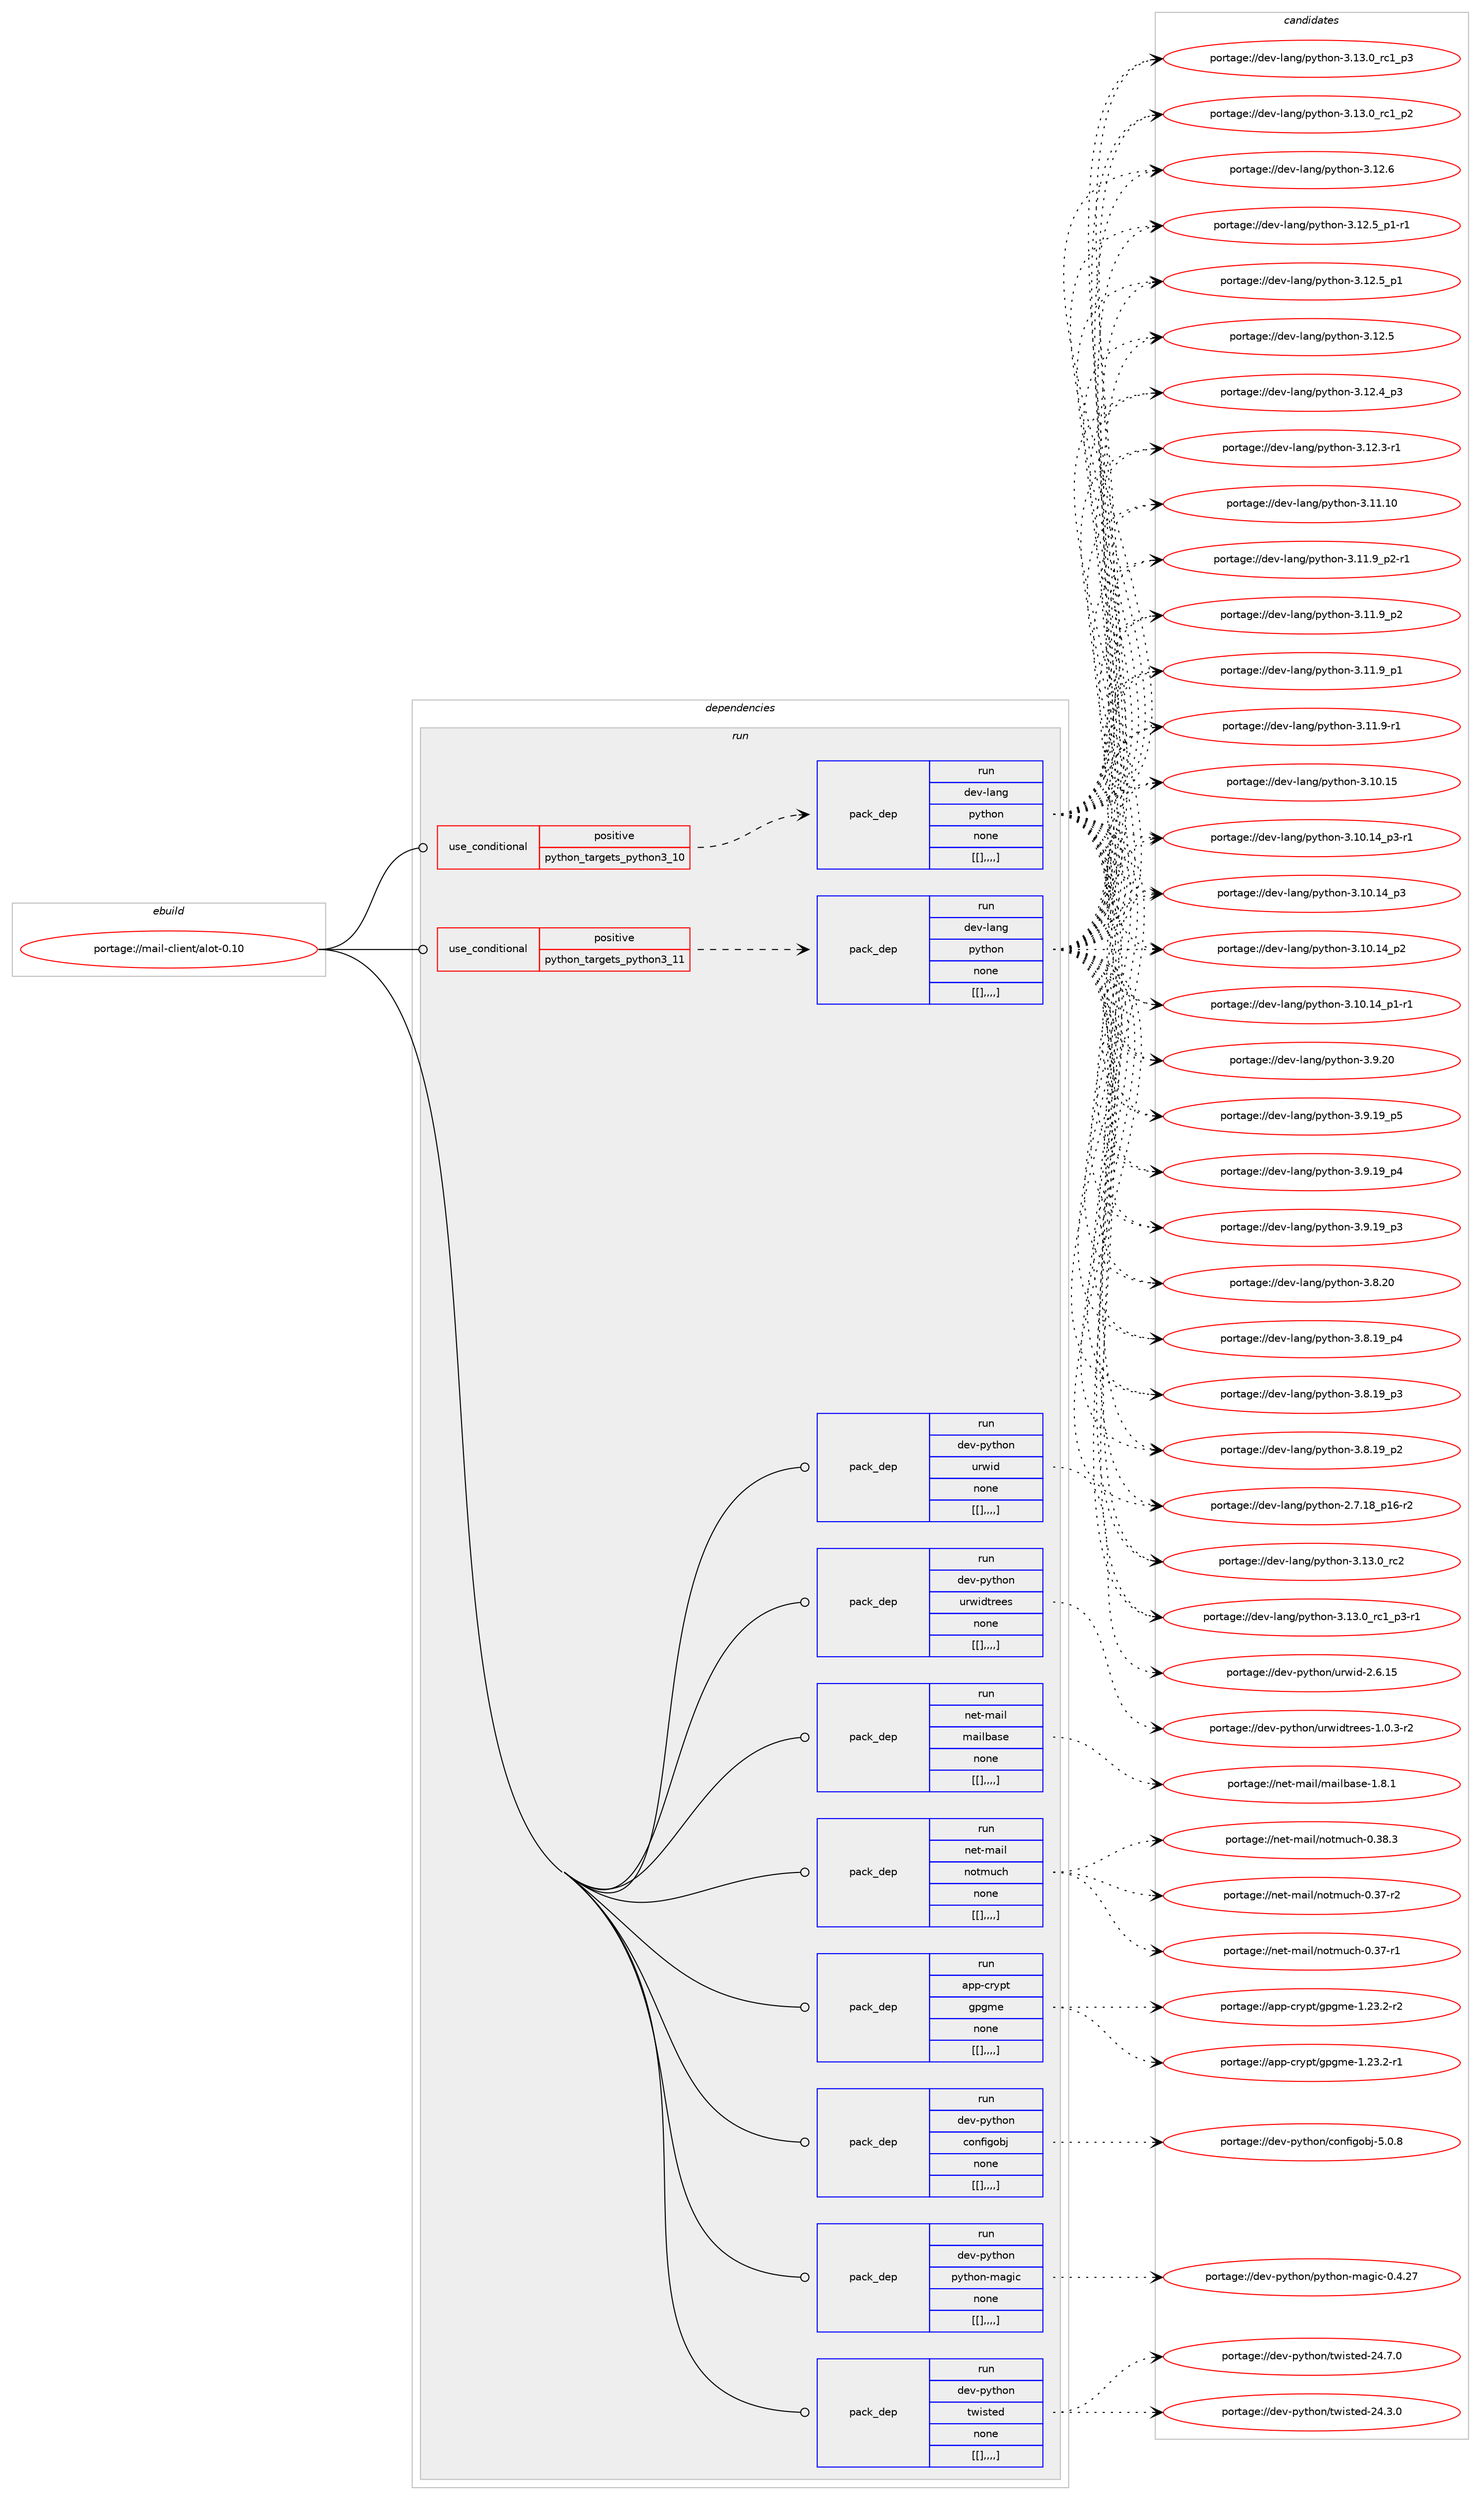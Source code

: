 digraph prolog {

# *************
# Graph options
# *************

newrank=true;
concentrate=true;
compound=true;
graph [rankdir=LR,fontname=Helvetica,fontsize=10,ranksep=1.5];#, ranksep=2.5, nodesep=0.2];
edge  [arrowhead=vee];
node  [fontname=Helvetica,fontsize=10];

# **********
# The ebuild
# **********

subgraph cluster_leftcol {
color=gray;
label=<<i>ebuild</i>>;
id [label="portage://mail-client/alot-0.10", color=red, width=4, href="../mail-client/alot-0.10.svg"];
}

# ****************
# The dependencies
# ****************

subgraph cluster_midcol {
color=gray;
label=<<i>dependencies</i>>;
subgraph cluster_compile {
fillcolor="#eeeeee";
style=filled;
label=<<i>compile</i>>;
}
subgraph cluster_compileandrun {
fillcolor="#eeeeee";
style=filled;
label=<<i>compile and run</i>>;
}
subgraph cluster_run {
fillcolor="#eeeeee";
style=filled;
label=<<i>run</i>>;
subgraph cond71459 {
dependency288537 [label=<<TABLE BORDER="0" CELLBORDER="1" CELLSPACING="0" CELLPADDING="4"><TR><TD ROWSPAN="3" CELLPADDING="10">use_conditional</TD></TR><TR><TD>positive</TD></TR><TR><TD>python_targets_python3_10</TD></TR></TABLE>>, shape=none, color=red];
subgraph pack214704 {
dependency288538 [label=<<TABLE BORDER="0" CELLBORDER="1" CELLSPACING="0" CELLPADDING="4" WIDTH="220"><TR><TD ROWSPAN="6" CELLPADDING="30">pack_dep</TD></TR><TR><TD WIDTH="110">run</TD></TR><TR><TD>dev-lang</TD></TR><TR><TD>python</TD></TR><TR><TD>none</TD></TR><TR><TD>[[],,,,]</TD></TR></TABLE>>, shape=none, color=blue];
}
dependency288537:e -> dependency288538:w [weight=20,style="dashed",arrowhead="vee"];
}
id:e -> dependency288537:w [weight=20,style="solid",arrowhead="odot"];
subgraph cond71460 {
dependency288539 [label=<<TABLE BORDER="0" CELLBORDER="1" CELLSPACING="0" CELLPADDING="4"><TR><TD ROWSPAN="3" CELLPADDING="10">use_conditional</TD></TR><TR><TD>positive</TD></TR><TR><TD>python_targets_python3_11</TD></TR></TABLE>>, shape=none, color=red];
subgraph pack214705 {
dependency288540 [label=<<TABLE BORDER="0" CELLBORDER="1" CELLSPACING="0" CELLPADDING="4" WIDTH="220"><TR><TD ROWSPAN="6" CELLPADDING="30">pack_dep</TD></TR><TR><TD WIDTH="110">run</TD></TR><TR><TD>dev-lang</TD></TR><TR><TD>python</TD></TR><TR><TD>none</TD></TR><TR><TD>[[],,,,]</TD></TR></TABLE>>, shape=none, color=blue];
}
dependency288539:e -> dependency288540:w [weight=20,style="dashed",arrowhead="vee"];
}
id:e -> dependency288539:w [weight=20,style="solid",arrowhead="odot"];
subgraph pack214706 {
dependency288541 [label=<<TABLE BORDER="0" CELLBORDER="1" CELLSPACING="0" CELLPADDING="4" WIDTH="220"><TR><TD ROWSPAN="6" CELLPADDING="30">pack_dep</TD></TR><TR><TD WIDTH="110">run</TD></TR><TR><TD>app-crypt</TD></TR><TR><TD>gpgme</TD></TR><TR><TD>none</TD></TR><TR><TD>[[],,,,]</TD></TR></TABLE>>, shape=none, color=blue];
}
id:e -> dependency288541:w [weight=20,style="solid",arrowhead="odot"];
subgraph pack214707 {
dependency288542 [label=<<TABLE BORDER="0" CELLBORDER="1" CELLSPACING="0" CELLPADDING="4" WIDTH="220"><TR><TD ROWSPAN="6" CELLPADDING="30">pack_dep</TD></TR><TR><TD WIDTH="110">run</TD></TR><TR><TD>dev-python</TD></TR><TR><TD>configobj</TD></TR><TR><TD>none</TD></TR><TR><TD>[[],,,,]</TD></TR></TABLE>>, shape=none, color=blue];
}
id:e -> dependency288542:w [weight=20,style="solid",arrowhead="odot"];
subgraph pack214708 {
dependency288543 [label=<<TABLE BORDER="0" CELLBORDER="1" CELLSPACING="0" CELLPADDING="4" WIDTH="220"><TR><TD ROWSPAN="6" CELLPADDING="30">pack_dep</TD></TR><TR><TD WIDTH="110">run</TD></TR><TR><TD>dev-python</TD></TR><TR><TD>python-magic</TD></TR><TR><TD>none</TD></TR><TR><TD>[[],,,,]</TD></TR></TABLE>>, shape=none, color=blue];
}
id:e -> dependency288543:w [weight=20,style="solid",arrowhead="odot"];
subgraph pack214709 {
dependency288544 [label=<<TABLE BORDER="0" CELLBORDER="1" CELLSPACING="0" CELLPADDING="4" WIDTH="220"><TR><TD ROWSPAN="6" CELLPADDING="30">pack_dep</TD></TR><TR><TD WIDTH="110">run</TD></TR><TR><TD>dev-python</TD></TR><TR><TD>twisted</TD></TR><TR><TD>none</TD></TR><TR><TD>[[],,,,]</TD></TR></TABLE>>, shape=none, color=blue];
}
id:e -> dependency288544:w [weight=20,style="solid",arrowhead="odot"];
subgraph pack214710 {
dependency288545 [label=<<TABLE BORDER="0" CELLBORDER="1" CELLSPACING="0" CELLPADDING="4" WIDTH="220"><TR><TD ROWSPAN="6" CELLPADDING="30">pack_dep</TD></TR><TR><TD WIDTH="110">run</TD></TR><TR><TD>dev-python</TD></TR><TR><TD>urwid</TD></TR><TR><TD>none</TD></TR><TR><TD>[[],,,,]</TD></TR></TABLE>>, shape=none, color=blue];
}
id:e -> dependency288545:w [weight=20,style="solid",arrowhead="odot"];
subgraph pack214711 {
dependency288546 [label=<<TABLE BORDER="0" CELLBORDER="1" CELLSPACING="0" CELLPADDING="4" WIDTH="220"><TR><TD ROWSPAN="6" CELLPADDING="30">pack_dep</TD></TR><TR><TD WIDTH="110">run</TD></TR><TR><TD>dev-python</TD></TR><TR><TD>urwidtrees</TD></TR><TR><TD>none</TD></TR><TR><TD>[[],,,,]</TD></TR></TABLE>>, shape=none, color=blue];
}
id:e -> dependency288546:w [weight=20,style="solid",arrowhead="odot"];
subgraph pack214712 {
dependency288547 [label=<<TABLE BORDER="0" CELLBORDER="1" CELLSPACING="0" CELLPADDING="4" WIDTH="220"><TR><TD ROWSPAN="6" CELLPADDING="30">pack_dep</TD></TR><TR><TD WIDTH="110">run</TD></TR><TR><TD>net-mail</TD></TR><TR><TD>mailbase</TD></TR><TR><TD>none</TD></TR><TR><TD>[[],,,,]</TD></TR></TABLE>>, shape=none, color=blue];
}
id:e -> dependency288547:w [weight=20,style="solid",arrowhead="odot"];
subgraph pack214713 {
dependency288548 [label=<<TABLE BORDER="0" CELLBORDER="1" CELLSPACING="0" CELLPADDING="4" WIDTH="220"><TR><TD ROWSPAN="6" CELLPADDING="30">pack_dep</TD></TR><TR><TD WIDTH="110">run</TD></TR><TR><TD>net-mail</TD></TR><TR><TD>notmuch</TD></TR><TR><TD>none</TD></TR><TR><TD>[[],,,,]</TD></TR></TABLE>>, shape=none, color=blue];
}
id:e -> dependency288548:w [weight=20,style="solid",arrowhead="odot"];
}
}

# **************
# The candidates
# **************

subgraph cluster_choices {
rank=same;
color=gray;
label=<<i>candidates</i>>;

subgraph choice214704 {
color=black;
nodesep=1;
choice10010111845108971101034711212111610411111045514649514648951149950 [label="portage://dev-lang/python-3.13.0_rc2", color=red, width=4,href="../dev-lang/python-3.13.0_rc2.svg"];
choice1001011184510897110103471121211161041111104551464951464895114994995112514511449 [label="portage://dev-lang/python-3.13.0_rc1_p3-r1", color=red, width=4,href="../dev-lang/python-3.13.0_rc1_p3-r1.svg"];
choice100101118451089711010347112121116104111110455146495146489511499499511251 [label="portage://dev-lang/python-3.13.0_rc1_p3", color=red, width=4,href="../dev-lang/python-3.13.0_rc1_p3.svg"];
choice100101118451089711010347112121116104111110455146495146489511499499511250 [label="portage://dev-lang/python-3.13.0_rc1_p2", color=red, width=4,href="../dev-lang/python-3.13.0_rc1_p2.svg"];
choice10010111845108971101034711212111610411111045514649504654 [label="portage://dev-lang/python-3.12.6", color=red, width=4,href="../dev-lang/python-3.12.6.svg"];
choice1001011184510897110103471121211161041111104551464950465395112494511449 [label="portage://dev-lang/python-3.12.5_p1-r1", color=red, width=4,href="../dev-lang/python-3.12.5_p1-r1.svg"];
choice100101118451089711010347112121116104111110455146495046539511249 [label="portage://dev-lang/python-3.12.5_p1", color=red, width=4,href="../dev-lang/python-3.12.5_p1.svg"];
choice10010111845108971101034711212111610411111045514649504653 [label="portage://dev-lang/python-3.12.5", color=red, width=4,href="../dev-lang/python-3.12.5.svg"];
choice100101118451089711010347112121116104111110455146495046529511251 [label="portage://dev-lang/python-3.12.4_p3", color=red, width=4,href="../dev-lang/python-3.12.4_p3.svg"];
choice100101118451089711010347112121116104111110455146495046514511449 [label="portage://dev-lang/python-3.12.3-r1", color=red, width=4,href="../dev-lang/python-3.12.3-r1.svg"];
choice1001011184510897110103471121211161041111104551464949464948 [label="portage://dev-lang/python-3.11.10", color=red, width=4,href="../dev-lang/python-3.11.10.svg"];
choice1001011184510897110103471121211161041111104551464949465795112504511449 [label="portage://dev-lang/python-3.11.9_p2-r1", color=red, width=4,href="../dev-lang/python-3.11.9_p2-r1.svg"];
choice100101118451089711010347112121116104111110455146494946579511250 [label="portage://dev-lang/python-3.11.9_p2", color=red, width=4,href="../dev-lang/python-3.11.9_p2.svg"];
choice100101118451089711010347112121116104111110455146494946579511249 [label="portage://dev-lang/python-3.11.9_p1", color=red, width=4,href="../dev-lang/python-3.11.9_p1.svg"];
choice100101118451089711010347112121116104111110455146494946574511449 [label="portage://dev-lang/python-3.11.9-r1", color=red, width=4,href="../dev-lang/python-3.11.9-r1.svg"];
choice1001011184510897110103471121211161041111104551464948464953 [label="portage://dev-lang/python-3.10.15", color=red, width=4,href="../dev-lang/python-3.10.15.svg"];
choice100101118451089711010347112121116104111110455146494846495295112514511449 [label="portage://dev-lang/python-3.10.14_p3-r1", color=red, width=4,href="../dev-lang/python-3.10.14_p3-r1.svg"];
choice10010111845108971101034711212111610411111045514649484649529511251 [label="portage://dev-lang/python-3.10.14_p3", color=red, width=4,href="../dev-lang/python-3.10.14_p3.svg"];
choice10010111845108971101034711212111610411111045514649484649529511250 [label="portage://dev-lang/python-3.10.14_p2", color=red, width=4,href="../dev-lang/python-3.10.14_p2.svg"];
choice100101118451089711010347112121116104111110455146494846495295112494511449 [label="portage://dev-lang/python-3.10.14_p1-r1", color=red, width=4,href="../dev-lang/python-3.10.14_p1-r1.svg"];
choice10010111845108971101034711212111610411111045514657465048 [label="portage://dev-lang/python-3.9.20", color=red, width=4,href="../dev-lang/python-3.9.20.svg"];
choice100101118451089711010347112121116104111110455146574649579511253 [label="portage://dev-lang/python-3.9.19_p5", color=red, width=4,href="../dev-lang/python-3.9.19_p5.svg"];
choice100101118451089711010347112121116104111110455146574649579511252 [label="portage://dev-lang/python-3.9.19_p4", color=red, width=4,href="../dev-lang/python-3.9.19_p4.svg"];
choice100101118451089711010347112121116104111110455146574649579511251 [label="portage://dev-lang/python-3.9.19_p3", color=red, width=4,href="../dev-lang/python-3.9.19_p3.svg"];
choice10010111845108971101034711212111610411111045514656465048 [label="portage://dev-lang/python-3.8.20", color=red, width=4,href="../dev-lang/python-3.8.20.svg"];
choice100101118451089711010347112121116104111110455146564649579511252 [label="portage://dev-lang/python-3.8.19_p4", color=red, width=4,href="../dev-lang/python-3.8.19_p4.svg"];
choice100101118451089711010347112121116104111110455146564649579511251 [label="portage://dev-lang/python-3.8.19_p3", color=red, width=4,href="../dev-lang/python-3.8.19_p3.svg"];
choice100101118451089711010347112121116104111110455146564649579511250 [label="portage://dev-lang/python-3.8.19_p2", color=red, width=4,href="../dev-lang/python-3.8.19_p2.svg"];
choice100101118451089711010347112121116104111110455046554649569511249544511450 [label="portage://dev-lang/python-2.7.18_p16-r2", color=red, width=4,href="../dev-lang/python-2.7.18_p16-r2.svg"];
dependency288538:e -> choice10010111845108971101034711212111610411111045514649514648951149950:w [style=dotted,weight="100"];
dependency288538:e -> choice1001011184510897110103471121211161041111104551464951464895114994995112514511449:w [style=dotted,weight="100"];
dependency288538:e -> choice100101118451089711010347112121116104111110455146495146489511499499511251:w [style=dotted,weight="100"];
dependency288538:e -> choice100101118451089711010347112121116104111110455146495146489511499499511250:w [style=dotted,weight="100"];
dependency288538:e -> choice10010111845108971101034711212111610411111045514649504654:w [style=dotted,weight="100"];
dependency288538:e -> choice1001011184510897110103471121211161041111104551464950465395112494511449:w [style=dotted,weight="100"];
dependency288538:e -> choice100101118451089711010347112121116104111110455146495046539511249:w [style=dotted,weight="100"];
dependency288538:e -> choice10010111845108971101034711212111610411111045514649504653:w [style=dotted,weight="100"];
dependency288538:e -> choice100101118451089711010347112121116104111110455146495046529511251:w [style=dotted,weight="100"];
dependency288538:e -> choice100101118451089711010347112121116104111110455146495046514511449:w [style=dotted,weight="100"];
dependency288538:e -> choice1001011184510897110103471121211161041111104551464949464948:w [style=dotted,weight="100"];
dependency288538:e -> choice1001011184510897110103471121211161041111104551464949465795112504511449:w [style=dotted,weight="100"];
dependency288538:e -> choice100101118451089711010347112121116104111110455146494946579511250:w [style=dotted,weight="100"];
dependency288538:e -> choice100101118451089711010347112121116104111110455146494946579511249:w [style=dotted,weight="100"];
dependency288538:e -> choice100101118451089711010347112121116104111110455146494946574511449:w [style=dotted,weight="100"];
dependency288538:e -> choice1001011184510897110103471121211161041111104551464948464953:w [style=dotted,weight="100"];
dependency288538:e -> choice100101118451089711010347112121116104111110455146494846495295112514511449:w [style=dotted,weight="100"];
dependency288538:e -> choice10010111845108971101034711212111610411111045514649484649529511251:w [style=dotted,weight="100"];
dependency288538:e -> choice10010111845108971101034711212111610411111045514649484649529511250:w [style=dotted,weight="100"];
dependency288538:e -> choice100101118451089711010347112121116104111110455146494846495295112494511449:w [style=dotted,weight="100"];
dependency288538:e -> choice10010111845108971101034711212111610411111045514657465048:w [style=dotted,weight="100"];
dependency288538:e -> choice100101118451089711010347112121116104111110455146574649579511253:w [style=dotted,weight="100"];
dependency288538:e -> choice100101118451089711010347112121116104111110455146574649579511252:w [style=dotted,weight="100"];
dependency288538:e -> choice100101118451089711010347112121116104111110455146574649579511251:w [style=dotted,weight="100"];
dependency288538:e -> choice10010111845108971101034711212111610411111045514656465048:w [style=dotted,weight="100"];
dependency288538:e -> choice100101118451089711010347112121116104111110455146564649579511252:w [style=dotted,weight="100"];
dependency288538:e -> choice100101118451089711010347112121116104111110455146564649579511251:w [style=dotted,weight="100"];
dependency288538:e -> choice100101118451089711010347112121116104111110455146564649579511250:w [style=dotted,weight="100"];
dependency288538:e -> choice100101118451089711010347112121116104111110455046554649569511249544511450:w [style=dotted,weight="100"];
}
subgraph choice214705 {
color=black;
nodesep=1;
choice10010111845108971101034711212111610411111045514649514648951149950 [label="portage://dev-lang/python-3.13.0_rc2", color=red, width=4,href="../dev-lang/python-3.13.0_rc2.svg"];
choice1001011184510897110103471121211161041111104551464951464895114994995112514511449 [label="portage://dev-lang/python-3.13.0_rc1_p3-r1", color=red, width=4,href="../dev-lang/python-3.13.0_rc1_p3-r1.svg"];
choice100101118451089711010347112121116104111110455146495146489511499499511251 [label="portage://dev-lang/python-3.13.0_rc1_p3", color=red, width=4,href="../dev-lang/python-3.13.0_rc1_p3.svg"];
choice100101118451089711010347112121116104111110455146495146489511499499511250 [label="portage://dev-lang/python-3.13.0_rc1_p2", color=red, width=4,href="../dev-lang/python-3.13.0_rc1_p2.svg"];
choice10010111845108971101034711212111610411111045514649504654 [label="portage://dev-lang/python-3.12.6", color=red, width=4,href="../dev-lang/python-3.12.6.svg"];
choice1001011184510897110103471121211161041111104551464950465395112494511449 [label="portage://dev-lang/python-3.12.5_p1-r1", color=red, width=4,href="../dev-lang/python-3.12.5_p1-r1.svg"];
choice100101118451089711010347112121116104111110455146495046539511249 [label="portage://dev-lang/python-3.12.5_p1", color=red, width=4,href="../dev-lang/python-3.12.5_p1.svg"];
choice10010111845108971101034711212111610411111045514649504653 [label="portage://dev-lang/python-3.12.5", color=red, width=4,href="../dev-lang/python-3.12.5.svg"];
choice100101118451089711010347112121116104111110455146495046529511251 [label="portage://dev-lang/python-3.12.4_p3", color=red, width=4,href="../dev-lang/python-3.12.4_p3.svg"];
choice100101118451089711010347112121116104111110455146495046514511449 [label="portage://dev-lang/python-3.12.3-r1", color=red, width=4,href="../dev-lang/python-3.12.3-r1.svg"];
choice1001011184510897110103471121211161041111104551464949464948 [label="portage://dev-lang/python-3.11.10", color=red, width=4,href="../dev-lang/python-3.11.10.svg"];
choice1001011184510897110103471121211161041111104551464949465795112504511449 [label="portage://dev-lang/python-3.11.9_p2-r1", color=red, width=4,href="../dev-lang/python-3.11.9_p2-r1.svg"];
choice100101118451089711010347112121116104111110455146494946579511250 [label="portage://dev-lang/python-3.11.9_p2", color=red, width=4,href="../dev-lang/python-3.11.9_p2.svg"];
choice100101118451089711010347112121116104111110455146494946579511249 [label="portage://dev-lang/python-3.11.9_p1", color=red, width=4,href="../dev-lang/python-3.11.9_p1.svg"];
choice100101118451089711010347112121116104111110455146494946574511449 [label="portage://dev-lang/python-3.11.9-r1", color=red, width=4,href="../dev-lang/python-3.11.9-r1.svg"];
choice1001011184510897110103471121211161041111104551464948464953 [label="portage://dev-lang/python-3.10.15", color=red, width=4,href="../dev-lang/python-3.10.15.svg"];
choice100101118451089711010347112121116104111110455146494846495295112514511449 [label="portage://dev-lang/python-3.10.14_p3-r1", color=red, width=4,href="../dev-lang/python-3.10.14_p3-r1.svg"];
choice10010111845108971101034711212111610411111045514649484649529511251 [label="portage://dev-lang/python-3.10.14_p3", color=red, width=4,href="../dev-lang/python-3.10.14_p3.svg"];
choice10010111845108971101034711212111610411111045514649484649529511250 [label="portage://dev-lang/python-3.10.14_p2", color=red, width=4,href="../dev-lang/python-3.10.14_p2.svg"];
choice100101118451089711010347112121116104111110455146494846495295112494511449 [label="portage://dev-lang/python-3.10.14_p1-r1", color=red, width=4,href="../dev-lang/python-3.10.14_p1-r1.svg"];
choice10010111845108971101034711212111610411111045514657465048 [label="portage://dev-lang/python-3.9.20", color=red, width=4,href="../dev-lang/python-3.9.20.svg"];
choice100101118451089711010347112121116104111110455146574649579511253 [label="portage://dev-lang/python-3.9.19_p5", color=red, width=4,href="../dev-lang/python-3.9.19_p5.svg"];
choice100101118451089711010347112121116104111110455146574649579511252 [label="portage://dev-lang/python-3.9.19_p4", color=red, width=4,href="../dev-lang/python-3.9.19_p4.svg"];
choice100101118451089711010347112121116104111110455146574649579511251 [label="portage://dev-lang/python-3.9.19_p3", color=red, width=4,href="../dev-lang/python-3.9.19_p3.svg"];
choice10010111845108971101034711212111610411111045514656465048 [label="portage://dev-lang/python-3.8.20", color=red, width=4,href="../dev-lang/python-3.8.20.svg"];
choice100101118451089711010347112121116104111110455146564649579511252 [label="portage://dev-lang/python-3.8.19_p4", color=red, width=4,href="../dev-lang/python-3.8.19_p4.svg"];
choice100101118451089711010347112121116104111110455146564649579511251 [label="portage://dev-lang/python-3.8.19_p3", color=red, width=4,href="../dev-lang/python-3.8.19_p3.svg"];
choice100101118451089711010347112121116104111110455146564649579511250 [label="portage://dev-lang/python-3.8.19_p2", color=red, width=4,href="../dev-lang/python-3.8.19_p2.svg"];
choice100101118451089711010347112121116104111110455046554649569511249544511450 [label="portage://dev-lang/python-2.7.18_p16-r2", color=red, width=4,href="../dev-lang/python-2.7.18_p16-r2.svg"];
dependency288540:e -> choice10010111845108971101034711212111610411111045514649514648951149950:w [style=dotted,weight="100"];
dependency288540:e -> choice1001011184510897110103471121211161041111104551464951464895114994995112514511449:w [style=dotted,weight="100"];
dependency288540:e -> choice100101118451089711010347112121116104111110455146495146489511499499511251:w [style=dotted,weight="100"];
dependency288540:e -> choice100101118451089711010347112121116104111110455146495146489511499499511250:w [style=dotted,weight="100"];
dependency288540:e -> choice10010111845108971101034711212111610411111045514649504654:w [style=dotted,weight="100"];
dependency288540:e -> choice1001011184510897110103471121211161041111104551464950465395112494511449:w [style=dotted,weight="100"];
dependency288540:e -> choice100101118451089711010347112121116104111110455146495046539511249:w [style=dotted,weight="100"];
dependency288540:e -> choice10010111845108971101034711212111610411111045514649504653:w [style=dotted,weight="100"];
dependency288540:e -> choice100101118451089711010347112121116104111110455146495046529511251:w [style=dotted,weight="100"];
dependency288540:e -> choice100101118451089711010347112121116104111110455146495046514511449:w [style=dotted,weight="100"];
dependency288540:e -> choice1001011184510897110103471121211161041111104551464949464948:w [style=dotted,weight="100"];
dependency288540:e -> choice1001011184510897110103471121211161041111104551464949465795112504511449:w [style=dotted,weight="100"];
dependency288540:e -> choice100101118451089711010347112121116104111110455146494946579511250:w [style=dotted,weight="100"];
dependency288540:e -> choice100101118451089711010347112121116104111110455146494946579511249:w [style=dotted,weight="100"];
dependency288540:e -> choice100101118451089711010347112121116104111110455146494946574511449:w [style=dotted,weight="100"];
dependency288540:e -> choice1001011184510897110103471121211161041111104551464948464953:w [style=dotted,weight="100"];
dependency288540:e -> choice100101118451089711010347112121116104111110455146494846495295112514511449:w [style=dotted,weight="100"];
dependency288540:e -> choice10010111845108971101034711212111610411111045514649484649529511251:w [style=dotted,weight="100"];
dependency288540:e -> choice10010111845108971101034711212111610411111045514649484649529511250:w [style=dotted,weight="100"];
dependency288540:e -> choice100101118451089711010347112121116104111110455146494846495295112494511449:w [style=dotted,weight="100"];
dependency288540:e -> choice10010111845108971101034711212111610411111045514657465048:w [style=dotted,weight="100"];
dependency288540:e -> choice100101118451089711010347112121116104111110455146574649579511253:w [style=dotted,weight="100"];
dependency288540:e -> choice100101118451089711010347112121116104111110455146574649579511252:w [style=dotted,weight="100"];
dependency288540:e -> choice100101118451089711010347112121116104111110455146574649579511251:w [style=dotted,weight="100"];
dependency288540:e -> choice10010111845108971101034711212111610411111045514656465048:w [style=dotted,weight="100"];
dependency288540:e -> choice100101118451089711010347112121116104111110455146564649579511252:w [style=dotted,weight="100"];
dependency288540:e -> choice100101118451089711010347112121116104111110455146564649579511251:w [style=dotted,weight="100"];
dependency288540:e -> choice100101118451089711010347112121116104111110455146564649579511250:w [style=dotted,weight="100"];
dependency288540:e -> choice100101118451089711010347112121116104111110455046554649569511249544511450:w [style=dotted,weight="100"];
}
subgraph choice214706 {
color=black;
nodesep=1;
choice97112112459911412111211647103112103109101454946505146504511450 [label="portage://app-crypt/gpgme-1.23.2-r2", color=red, width=4,href="../app-crypt/gpgme-1.23.2-r2.svg"];
choice97112112459911412111211647103112103109101454946505146504511449 [label="portage://app-crypt/gpgme-1.23.2-r1", color=red, width=4,href="../app-crypt/gpgme-1.23.2-r1.svg"];
dependency288541:e -> choice97112112459911412111211647103112103109101454946505146504511450:w [style=dotted,weight="100"];
dependency288541:e -> choice97112112459911412111211647103112103109101454946505146504511449:w [style=dotted,weight="100"];
}
subgraph choice214707 {
color=black;
nodesep=1;
choice10010111845112121116104111110479911111010210510311198106455346484656 [label="portage://dev-python/configobj-5.0.8", color=red, width=4,href="../dev-python/configobj-5.0.8.svg"];
dependency288542:e -> choice10010111845112121116104111110479911111010210510311198106455346484656:w [style=dotted,weight="100"];
}
subgraph choice214708 {
color=black;
nodesep=1;
choice100101118451121211161041111104711212111610411111045109971031059945484652465055 [label="portage://dev-python/python-magic-0.4.27", color=red, width=4,href="../dev-python/python-magic-0.4.27.svg"];
dependency288543:e -> choice100101118451121211161041111104711212111610411111045109971031059945484652465055:w [style=dotted,weight="100"];
}
subgraph choice214709 {
color=black;
nodesep=1;
choice100101118451121211161041111104711611910511511610110045505246554648 [label="portage://dev-python/twisted-24.7.0", color=red, width=4,href="../dev-python/twisted-24.7.0.svg"];
choice100101118451121211161041111104711611910511511610110045505246514648 [label="portage://dev-python/twisted-24.3.0", color=red, width=4,href="../dev-python/twisted-24.3.0.svg"];
dependency288544:e -> choice100101118451121211161041111104711611910511511610110045505246554648:w [style=dotted,weight="100"];
dependency288544:e -> choice100101118451121211161041111104711611910511511610110045505246514648:w [style=dotted,weight="100"];
}
subgraph choice214710 {
color=black;
nodesep=1;
choice100101118451121211161041111104711711411910510045504654464953 [label="portage://dev-python/urwid-2.6.15", color=red, width=4,href="../dev-python/urwid-2.6.15.svg"];
dependency288545:e -> choice100101118451121211161041111104711711411910510045504654464953:w [style=dotted,weight="100"];
}
subgraph choice214711 {
color=black;
nodesep=1;
choice10010111845112121116104111110471171141191051001161141011011154549464846514511450 [label="portage://dev-python/urwidtrees-1.0.3-r2", color=red, width=4,href="../dev-python/urwidtrees-1.0.3-r2.svg"];
dependency288546:e -> choice10010111845112121116104111110471171141191051001161141011011154549464846514511450:w [style=dotted,weight="100"];
}
subgraph choice214712 {
color=black;
nodesep=1;
choice110101116451099710510847109971051089897115101454946564649 [label="portage://net-mail/mailbase-1.8.1", color=red, width=4,href="../net-mail/mailbase-1.8.1.svg"];
dependency288547:e -> choice110101116451099710510847109971051089897115101454946564649:w [style=dotted,weight="100"];
}
subgraph choice214713 {
color=black;
nodesep=1;
choice1101011164510997105108471101111161091179910445484651564651 [label="portage://net-mail/notmuch-0.38.3", color=red, width=4,href="../net-mail/notmuch-0.38.3.svg"];
choice1101011164510997105108471101111161091179910445484651554511450 [label="portage://net-mail/notmuch-0.37-r2", color=red, width=4,href="../net-mail/notmuch-0.37-r2.svg"];
choice1101011164510997105108471101111161091179910445484651554511449 [label="portage://net-mail/notmuch-0.37-r1", color=red, width=4,href="../net-mail/notmuch-0.37-r1.svg"];
dependency288548:e -> choice1101011164510997105108471101111161091179910445484651564651:w [style=dotted,weight="100"];
dependency288548:e -> choice1101011164510997105108471101111161091179910445484651554511450:w [style=dotted,weight="100"];
dependency288548:e -> choice1101011164510997105108471101111161091179910445484651554511449:w [style=dotted,weight="100"];
}
}

}
